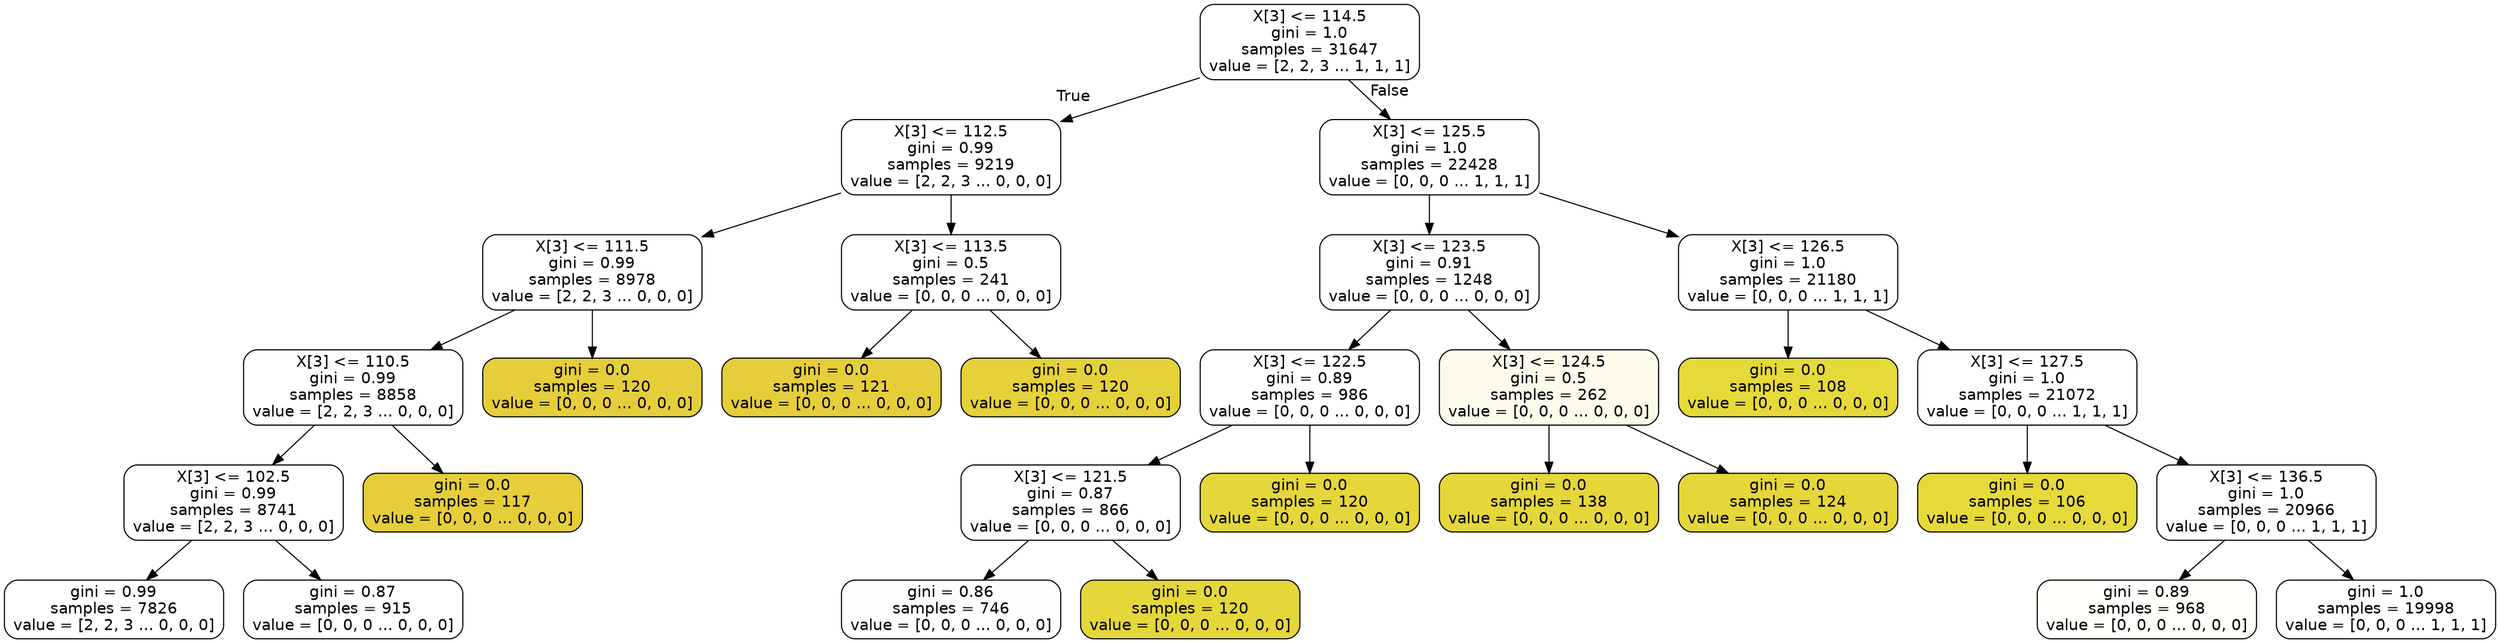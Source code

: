digraph Tree {
node [shape=box, style="filled, rounded", color="black", fontname=helvetica] ;
edge [fontname=helvetica] ;
0 [label="X[3] <= 114.5\ngini = 1.0\nsamples = 31647\nvalue = [2, 2, 3 ... 1, 1, 1]", fillcolor="#ffffff"] ;
1 [label="X[3] <= 112.5\ngini = 0.99\nsamples = 9219\nvalue = [2, 2, 3 ... 0, 0, 0]", fillcolor="#ffffff"] ;
0 -> 1 [labeldistance=2.5, labelangle=45, headlabel="True"] ;
2 [label="X[3] <= 111.5\ngini = 0.99\nsamples = 8978\nvalue = [2, 2, 3 ... 0, 0, 0]", fillcolor="#ffffff"] ;
1 -> 2 ;
3 [label="X[3] <= 110.5\ngini = 0.99\nsamples = 8858\nvalue = [2, 2, 3 ... 0, 0, 0]", fillcolor="#ffffff"] ;
2 -> 3 ;
4 [label="X[3] <= 102.5\ngini = 0.99\nsamples = 8741\nvalue = [2, 2, 3 ... 0, 0, 0]", fillcolor="#ffffff"] ;
3 -> 4 ;
5 [label="gini = 0.99\nsamples = 7826\nvalue = [2, 2, 3 ... 0, 0, 0]", fillcolor="#ffffff"] ;
4 -> 5 ;
6 [label="gini = 0.87\nsamples = 915\nvalue = [0, 0, 0 ... 0, 0, 0]", fillcolor="#fffffe"] ;
4 -> 6 ;
7 [label="gini = 0.0\nsamples = 117\nvalue = [0, 0, 0 ... 0, 0, 0]", fillcolor="#e5ce39"] ;
3 -> 7 ;
8 [label="gini = 0.0\nsamples = 120\nvalue = [0, 0, 0 ... 0, 0, 0]", fillcolor="#e5ce39"] ;
2 -> 8 ;
9 [label="X[3] <= 113.5\ngini = 0.5\nsamples = 241\nvalue = [0, 0, 0 ... 0, 0, 0]", fillcolor="#fffffd"] ;
1 -> 9 ;
10 [label="gini = 0.0\nsamples = 121\nvalue = [0, 0, 0 ... 0, 0, 0]", fillcolor="#e5ce39"] ;
9 -> 10 ;
11 [label="gini = 0.0\nsamples = 120\nvalue = [0, 0, 0 ... 0, 0, 0]", fillcolor="#e5d139"] ;
9 -> 11 ;
12 [label="X[3] <= 125.5\ngini = 1.0\nsamples = 22428\nvalue = [0, 0, 0 ... 1, 1, 1]", fillcolor="#ffffff"] ;
0 -> 12 [labeldistance=2.5, labelangle=-45, headlabel="False"] ;
13 [label="X[3] <= 123.5\ngini = 0.91\nsamples = 1248\nvalue = [0, 0, 0 ... 0, 0, 0]", fillcolor="#fffffd"] ;
12 -> 13 ;
14 [label="X[3] <= 122.5\ngini = 0.89\nsamples = 986\nvalue = [0, 0, 0 ... 0, 0, 0]", fillcolor="#fffffe"] ;
13 -> 14 ;
15 [label="X[3] <= 121.5\ngini = 0.87\nsamples = 866\nvalue = [0, 0, 0 ... 0, 0, 0]", fillcolor="#fffffe"] ;
14 -> 15 ;
16 [label="gini = 0.86\nsamples = 746\nvalue = [0, 0, 0 ... 0, 0, 0]", fillcolor="#fffefc"] ;
15 -> 16 ;
17 [label="gini = 0.0\nsamples = 120\nvalue = [0, 0, 0 ... 0, 0, 0]", fillcolor="#e5d739"] ;
15 -> 17 ;
18 [label="gini = 0.0\nsamples = 120\nvalue = [0, 0, 0 ... 0, 0, 0]", fillcolor="#e5d739"] ;
14 -> 18 ;
19 [label="X[3] <= 124.5\ngini = 0.5\nsamples = 262\nvalue = [0, 0, 0 ... 0, 0, 0]", fillcolor="#fcfbeb"] ;
13 -> 19 ;
20 [label="gini = 0.0\nsamples = 138\nvalue = [0, 0, 0 ... 0, 0, 0]", fillcolor="#e5d739"] ;
19 -> 20 ;
21 [label="gini = 0.0\nsamples = 124\nvalue = [0, 0, 0 ... 0, 0, 0]", fillcolor="#e5d739"] ;
19 -> 21 ;
22 [label="X[3] <= 126.5\ngini = 1.0\nsamples = 21180\nvalue = [0, 0, 0 ... 1, 1, 1]", fillcolor="#ffffff"] ;
12 -> 22 ;
23 [label="gini = 0.0\nsamples = 108\nvalue = [0, 0, 0 ... 0, 0, 0]", fillcolor="#e5da39"] ;
22 -> 23 ;
24 [label="X[3] <= 127.5\ngini = 1.0\nsamples = 21072\nvalue = [0, 0, 0 ... 1, 1, 1]", fillcolor="#ffffff"] ;
22 -> 24 ;
25 [label="gini = 0.0\nsamples = 106\nvalue = [0, 0, 0 ... 0, 0, 0]", fillcolor="#e5da39"] ;
24 -> 25 ;
26 [label="X[3] <= 136.5\ngini = 1.0\nsamples = 20966\nvalue = [0, 0, 0 ... 1, 1, 1]", fillcolor="#ffffff"] ;
24 -> 26 ;
27 [label="gini = 0.89\nsamples = 968\nvalue = [0, 0, 0 ... 0, 0, 0]", fillcolor="#fffffc"] ;
26 -> 27 ;
28 [label="gini = 1.0\nsamples = 19998\nvalue = [0, 0, 0 ... 1, 1, 1]", fillcolor="#ffffff"] ;
26 -> 28 ;
}